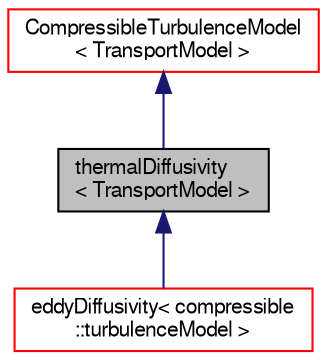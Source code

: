 digraph "thermalDiffusivity&lt; TransportModel &gt;"
{
  bgcolor="transparent";
  edge [fontname="FreeSans",fontsize="10",labelfontname="FreeSans",labelfontsize="10"];
  node [fontname="FreeSans",fontsize="10",shape=record];
  Node1 [label="thermalDiffusivity\l\< TransportModel \>",height=0.2,width=0.4,color="black", fillcolor="grey75", style="filled" fontcolor="black"];
  Node2 -> Node1 [dir="back",color="midnightblue",fontsize="10",style="solid",fontname="FreeSans"];
  Node2 [label="CompressibleTurbulenceModel\l\< TransportModel \>",height=0.2,width=0.4,color="red",URL="$a00325.html",tooltip="Templated abstract base class for single-phase compressible turbulence models. "];
  Node1 -> Node3 [dir="back",color="midnightblue",fontsize="10",style="solid",fontname="FreeSans"];
  Node3 [label="eddyDiffusivity\< compressible\l::turbulenceModel \>",height=0.2,width=0.4,color="red",URL="$a00588.html"];
}
